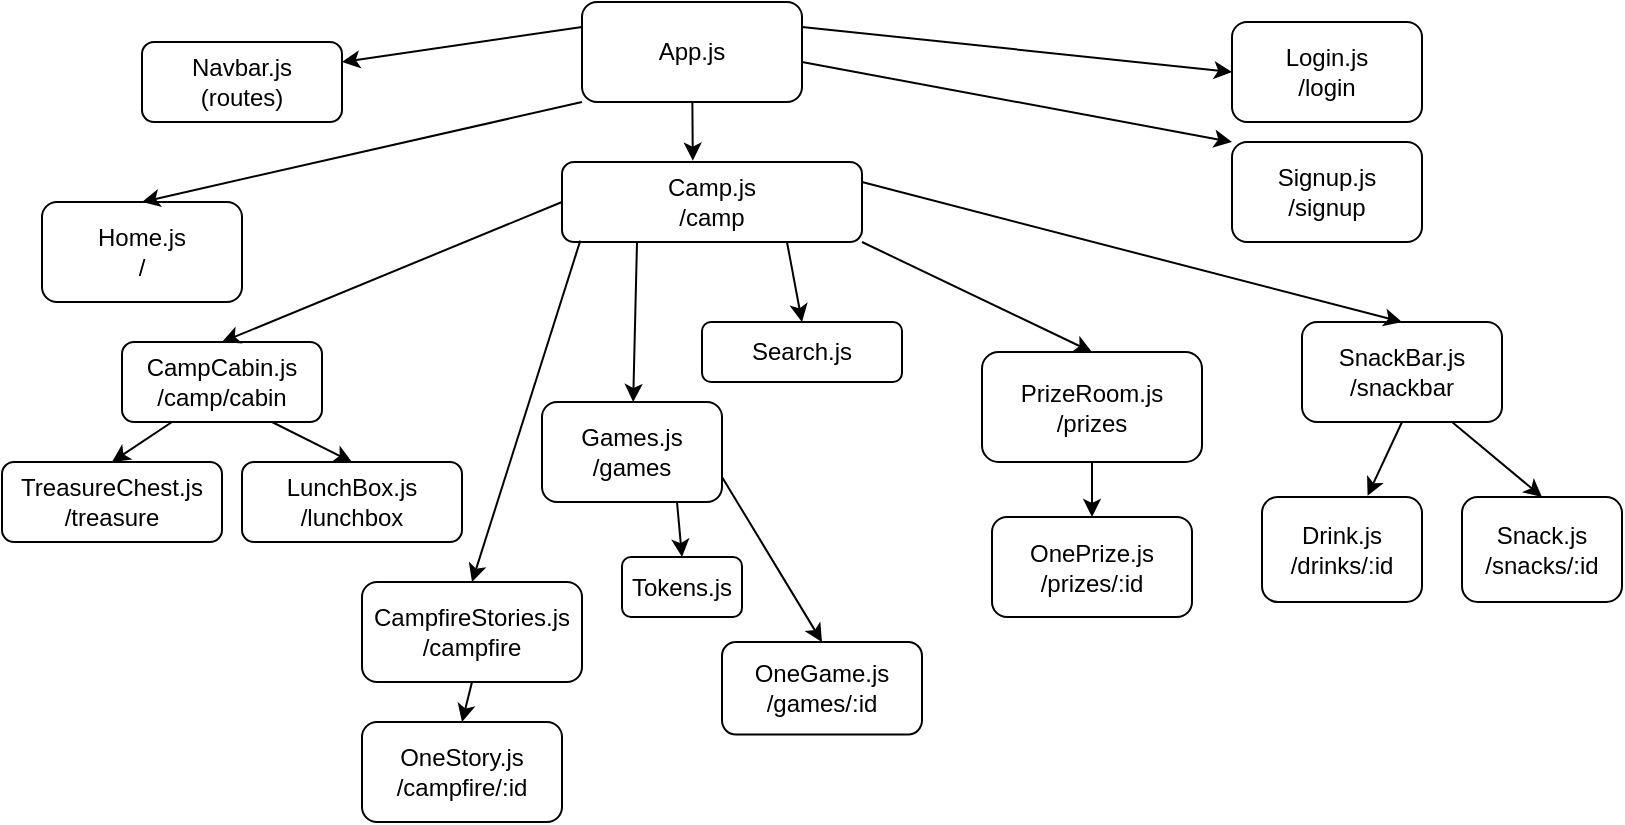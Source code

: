 <mxfile>
    <diagram id="GWo009UMBV2FjzmDeH0y" name="Page-1">
        <mxGraphModel dx="886" dy="496" grid="1" gridSize="10" guides="1" tooltips="1" connect="1" arrows="1" fold="1" page="1" pageScale="1" pageWidth="850" pageHeight="1100" math="0" shadow="0">
            <root>
                <mxCell id="0"/>
                <mxCell id="1" parent="0"/>
                <mxCell id="4" value="App.js" style="rounded=1;whiteSpace=wrap;html=1;" parent="1" vertex="1">
                    <mxGeometry x="300" y="10" width="110" height="50" as="geometry"/>
                </mxCell>
                <mxCell id="6" value="Home.js&lt;br&gt;/" style="rounded=1;whiteSpace=wrap;html=1;" parent="1" vertex="1">
                    <mxGeometry x="30" y="110" width="100" height="50" as="geometry"/>
                </mxCell>
                <mxCell id="7" value="Navbar.js&lt;br&gt;(routes)" style="rounded=1;whiteSpace=wrap;html=1;" parent="1" vertex="1">
                    <mxGeometry x="80" y="30" width="100" height="40" as="geometry"/>
                </mxCell>
                <mxCell id="8" value="" style="endArrow=classic;html=1;entryX=1;entryY=0.25;entryDx=0;entryDy=0;exitX=0;exitY=0.25;exitDx=0;exitDy=0;" parent="1" source="4" target="7" edge="1">
                    <mxGeometry width="50" height="50" relative="1" as="geometry">
                        <mxPoint x="315" y="60" as="sourcePoint"/>
                        <mxPoint x="265" y="110" as="targetPoint"/>
                    </mxGeometry>
                </mxCell>
                <mxCell id="11" value="" style="endArrow=classic;html=1;entryX=0.5;entryY=0;entryDx=0;entryDy=0;" parent="1" target="6" edge="1">
                    <mxGeometry width="50" height="50" relative="1" as="geometry">
                        <mxPoint x="300" y="60" as="sourcePoint"/>
                        <mxPoint x="250" y="110" as="targetPoint"/>
                    </mxGeometry>
                </mxCell>
                <mxCell id="12" value="Login.js&lt;br&gt;/login" style="rounded=1;whiteSpace=wrap;html=1;" parent="1" vertex="1">
                    <mxGeometry x="625" y="20" width="95" height="50" as="geometry"/>
                </mxCell>
                <mxCell id="13" value="Signup.js&lt;br&gt;/signup" style="rounded=1;whiteSpace=wrap;html=1;" parent="1" vertex="1">
                    <mxGeometry x="625" y="80" width="95" height="50" as="geometry"/>
                </mxCell>
                <mxCell id="14" value="" style="endArrow=classic;html=1;entryX=0;entryY=0.5;entryDx=0;entryDy=0;exitX=1;exitY=0.25;exitDx=0;exitDy=0;" parent="1" source="4" target="12" edge="1">
                    <mxGeometry width="50" height="50" relative="1" as="geometry">
                        <mxPoint x="410" y="25" as="sourcePoint"/>
                        <mxPoint x="500" y="65" as="targetPoint"/>
                    </mxGeometry>
                </mxCell>
                <mxCell id="15" value="" style="endArrow=classic;html=1;entryX=0;entryY=0;entryDx=0;entryDy=0;" parent="1" target="13" edge="1">
                    <mxGeometry width="50" height="50" relative="1" as="geometry">
                        <mxPoint x="410" y="40" as="sourcePoint"/>
                        <mxPoint x="490" y="90" as="targetPoint"/>
                    </mxGeometry>
                </mxCell>
                <mxCell id="16" value="CampCabin.js&lt;br&gt;/camp/cabin" style="rounded=1;whiteSpace=wrap;html=1;" parent="1" vertex="1">
                    <mxGeometry x="70" y="180" width="100" height="40" as="geometry"/>
                </mxCell>
                <mxCell id="17" value="" style="endArrow=classic;html=1;exitX=0;exitY=0.5;exitDx=0;exitDy=0;entryX=0.5;entryY=0;entryDx=0;entryDy=0;" parent="1" source="26" target="16" edge="1">
                    <mxGeometry width="50" height="50" relative="1" as="geometry">
                        <mxPoint x="330" y="90" as="sourcePoint"/>
                        <mxPoint x="290" y="140" as="targetPoint"/>
                    </mxGeometry>
                </mxCell>
                <mxCell id="18" value="" style="endArrow=classic;html=1;exitX=0.25;exitY=1;exitDx=0;exitDy=0;entryX=0.5;entryY=0;entryDx=0;entryDy=0;" parent="1" source="16" target="19" edge="1">
                    <mxGeometry width="50" height="50" relative="1" as="geometry">
                        <mxPoint x="269.5" y="180" as="sourcePoint"/>
                        <mxPoint x="269.5" y="240" as="targetPoint"/>
                    </mxGeometry>
                </mxCell>
                <mxCell id="19" value="TreasureChest.js&lt;br&gt;/treasure" style="rounded=1;whiteSpace=wrap;html=1;" parent="1" vertex="1">
                    <mxGeometry x="10" y="240" width="110" height="40" as="geometry"/>
                </mxCell>
                <mxCell id="20" value="SnackBar.js&lt;br&gt;/snackbar" style="rounded=1;whiteSpace=wrap;html=1;" parent="1" vertex="1">
                    <mxGeometry x="660" y="170" width="100" height="50" as="geometry"/>
                </mxCell>
                <mxCell id="21" value="" style="endArrow=classic;html=1;entryX=0.5;entryY=0;entryDx=0;entryDy=0;exitX=0.75;exitY=1;exitDx=0;exitDy=0;" parent="1" source="20" target="22" edge="1">
                    <mxGeometry width="50" height="50" relative="1" as="geometry">
                        <mxPoint x="410" y="160" as="sourcePoint"/>
                        <mxPoint x="450" y="210" as="targetPoint"/>
                    </mxGeometry>
                </mxCell>
                <mxCell id="22" value="Snack.js&lt;br&gt;/snacks/:id" style="rounded=1;whiteSpace=wrap;html=1;" parent="1" vertex="1">
                    <mxGeometry x="740" y="257.5" width="80" height="52.5" as="geometry"/>
                </mxCell>
                <mxCell id="23" value="" style="endArrow=classic;html=1;exitX=0.5;exitY=1;exitDx=0;exitDy=0;entryX=0.66;entryY=-0.012;entryDx=0;entryDy=0;entryPerimeter=0;" parent="1" source="20" target="24" edge="1">
                    <mxGeometry width="50" height="50" relative="1" as="geometry">
                        <mxPoint x="460" y="170" as="sourcePoint"/>
                        <mxPoint x="470" y="210" as="targetPoint"/>
                    </mxGeometry>
                </mxCell>
                <mxCell id="24" value="Drink.js&lt;br&gt;/drinks/:id" style="rounded=1;whiteSpace=wrap;html=1;" parent="1" vertex="1">
                    <mxGeometry x="640" y="257.5" width="80" height="52.5" as="geometry"/>
                </mxCell>
                <mxCell id="26" value="Camp.js&lt;br&gt;/camp" style="rounded=1;whiteSpace=wrap;html=1;" parent="1" vertex="1">
                    <mxGeometry x="290" y="90" width="150" height="40" as="geometry"/>
                </mxCell>
                <mxCell id="27" value="" style="endArrow=classic;html=1;entryX=0.436;entryY=-0.017;entryDx=0;entryDy=0;entryPerimeter=0;" parent="1" source="4" target="26" edge="1">
                    <mxGeometry width="50" height="50" relative="1" as="geometry">
                        <mxPoint x="354.5" y="60" as="sourcePoint"/>
                        <mxPoint x="354.5" y="120" as="targetPoint"/>
                    </mxGeometry>
                </mxCell>
                <mxCell id="28" value="" style="endArrow=classic;html=1;exitX=1;exitY=0.25;exitDx=0;exitDy=0;entryX=0.5;entryY=0;entryDx=0;entryDy=0;" parent="1" source="26" target="20" edge="1">
                    <mxGeometry width="50" height="50" relative="1" as="geometry">
                        <mxPoint x="320" y="160" as="sourcePoint"/>
                        <mxPoint x="320" y="220" as="targetPoint"/>
                    </mxGeometry>
                </mxCell>
                <mxCell id="29" value="LunchBox.js&lt;br&gt;/lunchbox" style="rounded=1;whiteSpace=wrap;html=1;" parent="1" vertex="1">
                    <mxGeometry x="130" y="240" width="110" height="40" as="geometry"/>
                </mxCell>
                <mxCell id="31" value="" style="endArrow=classic;html=1;exitX=0.75;exitY=1;exitDx=0;exitDy=0;entryX=0.5;entryY=0;entryDx=0;entryDy=0;" parent="1" source="16" target="29" edge="1">
                    <mxGeometry width="50" height="50" relative="1" as="geometry">
                        <mxPoint x="230" y="220" as="sourcePoint"/>
                        <mxPoint x="200" y="260" as="targetPoint"/>
                    </mxGeometry>
                </mxCell>
                <mxCell id="32" value="Games.js&lt;br&gt;/games" style="rounded=1;whiteSpace=wrap;html=1;" parent="1" vertex="1">
                    <mxGeometry x="280" y="210" width="90" height="50" as="geometry"/>
                </mxCell>
                <mxCell id="33" value="OneGame.js&lt;br&gt;/games/:id" style="rounded=1;whiteSpace=wrap;html=1;" parent="1" vertex="1">
                    <mxGeometry x="370" y="330" width="100" height="46.25" as="geometry"/>
                </mxCell>
                <mxCell id="34" value="Tokens.js" style="rounded=1;whiteSpace=wrap;html=1;" parent="1" vertex="1">
                    <mxGeometry x="320" y="287.5" width="60" height="30" as="geometry"/>
                </mxCell>
                <mxCell id="36" value="" style="endArrow=classic;html=1;exitX=0.25;exitY=1;exitDx=0;exitDy=0;" parent="1" source="26" target="32" edge="1">
                    <mxGeometry width="50" height="50" relative="1" as="geometry">
                        <mxPoint x="405" y="130" as="sourcePoint"/>
                        <mxPoint x="390" y="210" as="targetPoint"/>
                    </mxGeometry>
                </mxCell>
                <mxCell id="38" value="" style="endArrow=classic;html=1;exitX=1;exitY=0.75;exitDx=0;exitDy=0;entryX=0.5;entryY=0;entryDx=0;entryDy=0;" parent="1" source="32" target="33" edge="1">
                    <mxGeometry width="50" height="50" relative="1" as="geometry">
                        <mxPoint x="500" y="220" as="sourcePoint"/>
                        <mxPoint x="545" y="267" as="targetPoint"/>
                    </mxGeometry>
                </mxCell>
                <mxCell id="39" value="" style="endArrow=classic;html=1;entryX=0.5;entryY=0;entryDx=0;entryDy=0;exitX=0.75;exitY=1;exitDx=0;exitDy=0;" parent="1" source="32" target="34" edge="1">
                    <mxGeometry width="50" height="50" relative="1" as="geometry">
                        <mxPoint x="450" y="230" as="sourcePoint"/>
                        <mxPoint x="450" y="300" as="targetPoint"/>
                    </mxGeometry>
                </mxCell>
                <mxCell id="40" value="CampfireStories.js&lt;br&gt;/campfire" style="rounded=1;whiteSpace=wrap;html=1;" parent="1" vertex="1">
                    <mxGeometry x="190" y="300" width="110" height="50" as="geometry"/>
                </mxCell>
                <mxCell id="41" value="OneStory.js&lt;br&gt;/campfire/:id" style="rounded=1;whiteSpace=wrap;html=1;" parent="1" vertex="1">
                    <mxGeometry x="190" y="370" width="100" height="50" as="geometry"/>
                </mxCell>
                <mxCell id="42" value="" style="endArrow=classic;html=1;exitX=0.5;exitY=1;exitDx=0;exitDy=0;entryX=0.5;entryY=0;entryDx=0;entryDy=0;" parent="1" source="40" target="41" edge="1">
                    <mxGeometry width="50" height="50" relative="1" as="geometry">
                        <mxPoint x="320" y="250" as="sourcePoint"/>
                        <mxPoint x="330" y="310" as="targetPoint"/>
                    </mxGeometry>
                </mxCell>
                <mxCell id="43" value="" style="endArrow=classic;html=1;exitX=0.061;exitY=0.983;exitDx=0;exitDy=0;entryX=0.5;entryY=0;entryDx=0;entryDy=0;exitPerimeter=0;" parent="1" source="26" target="40" edge="1">
                    <mxGeometry width="50" height="50" relative="1" as="geometry">
                        <mxPoint x="310" y="140" as="sourcePoint"/>
                        <mxPoint x="320" y="220" as="targetPoint"/>
                    </mxGeometry>
                </mxCell>
                <mxCell id="48" value="PrizeRoom.js&lt;br&gt;/prizes" style="rounded=1;whiteSpace=wrap;html=1;" parent="1" vertex="1">
                    <mxGeometry x="500" y="185" width="110" height="55" as="geometry"/>
                </mxCell>
                <mxCell id="49" value="OnePrize.js&lt;br&gt;/prizes/:id" style="rounded=1;whiteSpace=wrap;html=1;" parent="1" vertex="1">
                    <mxGeometry x="505" y="267.5" width="100" height="50" as="geometry"/>
                </mxCell>
                <mxCell id="50" value="Search.js" style="rounded=1;whiteSpace=wrap;html=1;" parent="1" vertex="1">
                    <mxGeometry x="360" y="170" width="100" height="30" as="geometry"/>
                </mxCell>
                <mxCell id="51" value="" style="endArrow=classic;html=1;entryX=0.5;entryY=0;entryDx=0;entryDy=0;exitX=0.75;exitY=1;exitDx=0;exitDy=0;" parent="1" source="26" target="50" edge="1">
                    <mxGeometry width="50" height="50" relative="1" as="geometry">
                        <mxPoint x="400" y="130" as="sourcePoint"/>
                        <mxPoint x="430" y="210" as="targetPoint"/>
                    </mxGeometry>
                </mxCell>
                <mxCell id="58" value="" style="endArrow=classic;html=1;exitX=1;exitY=1;exitDx=0;exitDy=0;entryX=0.5;entryY=0;entryDx=0;entryDy=0;" parent="1" source="26" target="48" edge="1">
                    <mxGeometry width="50" height="50" relative="1" as="geometry">
                        <mxPoint x="460" y="120" as="sourcePoint"/>
                        <mxPoint x="460" y="200" as="targetPoint"/>
                    </mxGeometry>
                </mxCell>
                <mxCell id="59" value="" style="endArrow=classic;html=1;exitX=0.5;exitY=1;exitDx=0;exitDy=0;entryX=0.5;entryY=0;entryDx=0;entryDy=0;" parent="1" source="48" target="49" edge="1">
                    <mxGeometry width="50" height="50" relative="1" as="geometry">
                        <mxPoint x="490" y="250" as="sourcePoint"/>
                        <mxPoint x="490" y="320" as="targetPoint"/>
                    </mxGeometry>
                </mxCell>
            </root>
        </mxGraphModel>
    </diagram>
</mxfile>
